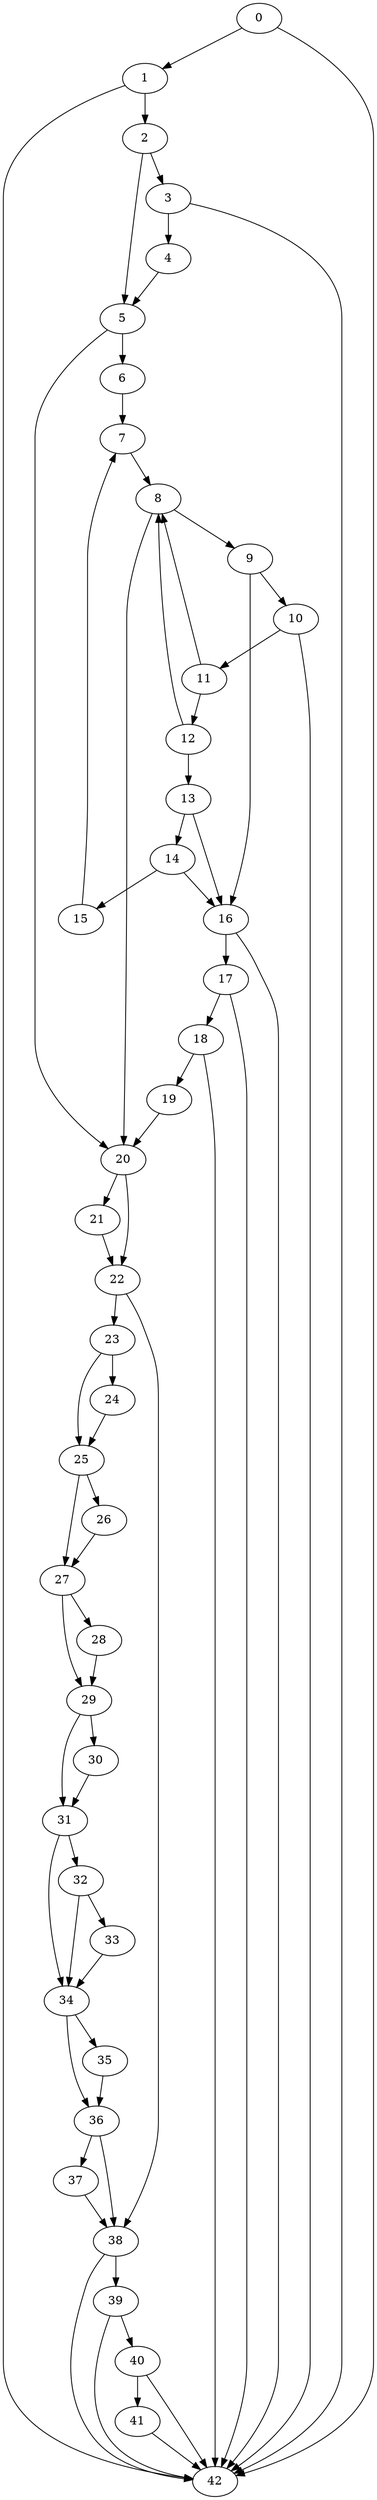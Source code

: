 digraph {
	0
	1
	2
	3
	4
	5
	6
	7
	8
	9
	10
	11
	12
	13
	14
	15
	16
	17
	18
	19
	20
	21
	22
	23
	24
	25
	26
	27
	28
	29
	30
	31
	32
	33
	34
	35
	36
	37
	38
	39
	40
	41
	42
	34 -> 36
	35 -> 36
	13 -> 14
	16 -> 17
	17 -> 18
	5 -> 20
	8 -> 20
	19 -> 20
	20 -> 22
	21 -> 22
	23 -> 25
	24 -> 25
	31 -> 32
	32 -> 33
	6 -> 7
	15 -> 7
	10 -> 11
	11 -> 12
	33 -> 34
	31 -> 34
	32 -> 34
	36 -> 37
	22 -> 38
	36 -> 38
	37 -> 38
	38 -> 39
	18 -> 19
	20 -> 21
	29 -> 30
	29 -> 31
	30 -> 31
	5 -> 6
	9 -> 10
	2 -> 3
	27 -> 28
	40 -> 41
	18 -> 42
	39 -> 42
	0 -> 42
	3 -> 42
	10 -> 42
	16 -> 42
	17 -> 42
	38 -> 42
	40 -> 42
	41 -> 42
	1 -> 42
	2 -> 5
	4 -> 5
	7 -> 8
	11 -> 8
	12 -> 8
	39 -> 40
	12 -> 13
	9 -> 16
	13 -> 16
	14 -> 16
	25 -> 26
	25 -> 27
	26 -> 27
	34 -> 35
	0 -> 1
	1 -> 2
	3 -> 4
	23 -> 24
	27 -> 29
	28 -> 29
	8 -> 9
	14 -> 15
	22 -> 23
}
